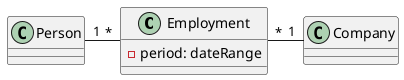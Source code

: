 @startuml

class Employment {
    - period: dateRange
}

Person "1" - "*" Employment
Employment "*" - "1" Company

@enduml